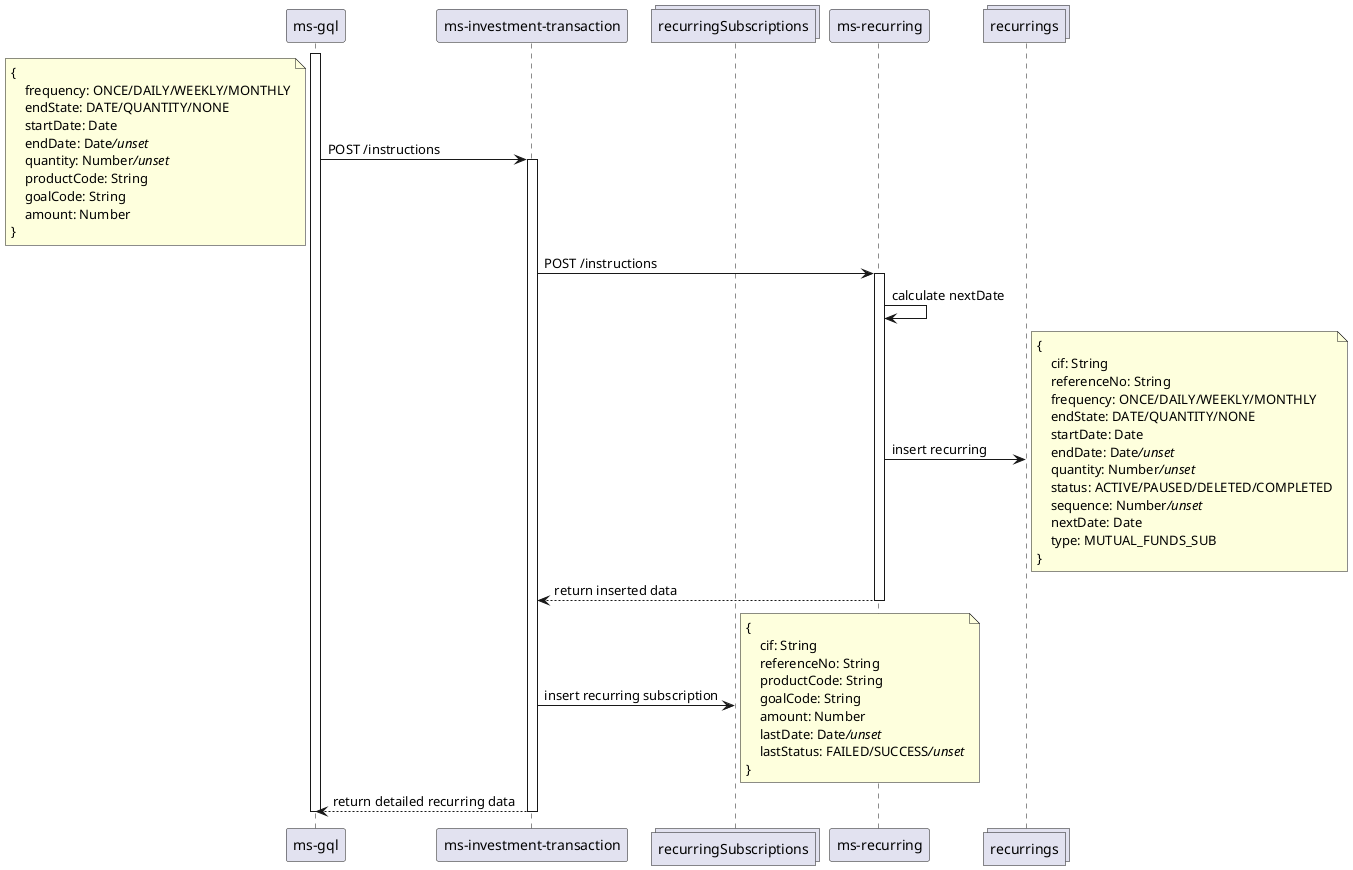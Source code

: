 @startuml mutual funds recurring

participant "ms-gql" as mg
participant "ms-investment-transaction" as mit
collections "recurringSubscriptions" as recSubs
participant "ms-recurring" as mr
collections "recurrings" as recs

activate mg
mg -> mit: POST /instructions
note left
{ 
    frequency: ONCE/DAILY/WEEKLY/MONTHLY
    endState: DATE/QUANTITY/NONE
    startDate: Date
    endDate: Date///unset//
    quantity: Number///unset//
    productCode: String
    goalCode: String
    amount: Number
}
end note
activate mit
mit -> mr: POST /instructions
activate mr
mr -> mr: calculate nextDate
mr -> recs: insert recurring
note right
{ 
    cif: String
    referenceNo: String
    frequency: ONCE/DAILY/WEEKLY/MONTHLY
    endState: DATE/QUANTITY/NONE
    startDate: Date
    endDate: Date///unset//
    quantity: Number///unset//
    status: ACTIVE/PAUSED/DELETED/COMPLETED
    sequence: Number///unset//
    nextDate: Date
    type: MUTUAL_FUNDS_SUB
}
end note
mr --> mit: return inserted data
deactivate mr
mit-> recSubs: insert recurring subscription
note right
{ 
    cif: String
    referenceNo: String
    productCode: String
    goalCode: String
    amount: Number
    lastDate: Date///unset//
    lastStatus: FAILED/SUCCESS///unset//
}
end note
mit --> mg: return detailed recurring data
deactivate mit
deactivate mg

@enduml